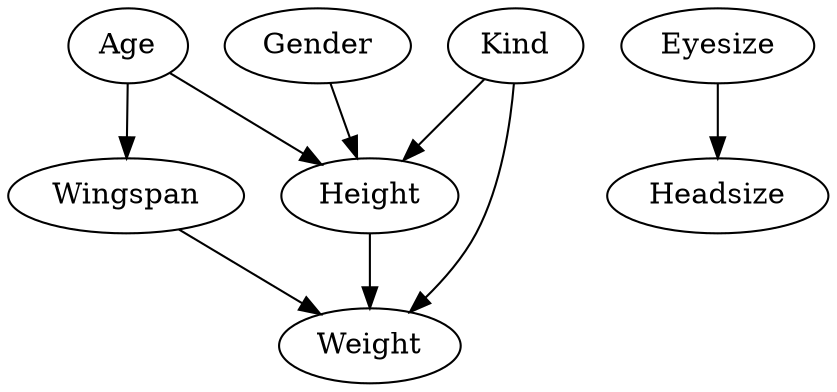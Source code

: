 digraph T {
    Gender;
    Eyesize;
    Headsize;
    Age;
    Height;
    Wingspan;
    Weight;
    Kind;

    Gender -> Height;
    Age    -> Height;
    Kind   -> Height;

    Age -> Wingspan;
    Wingspan -> Weight;
    Height -> Weight;
    Kind   -> Weight;

    Eyesize -> Headsize;
}

